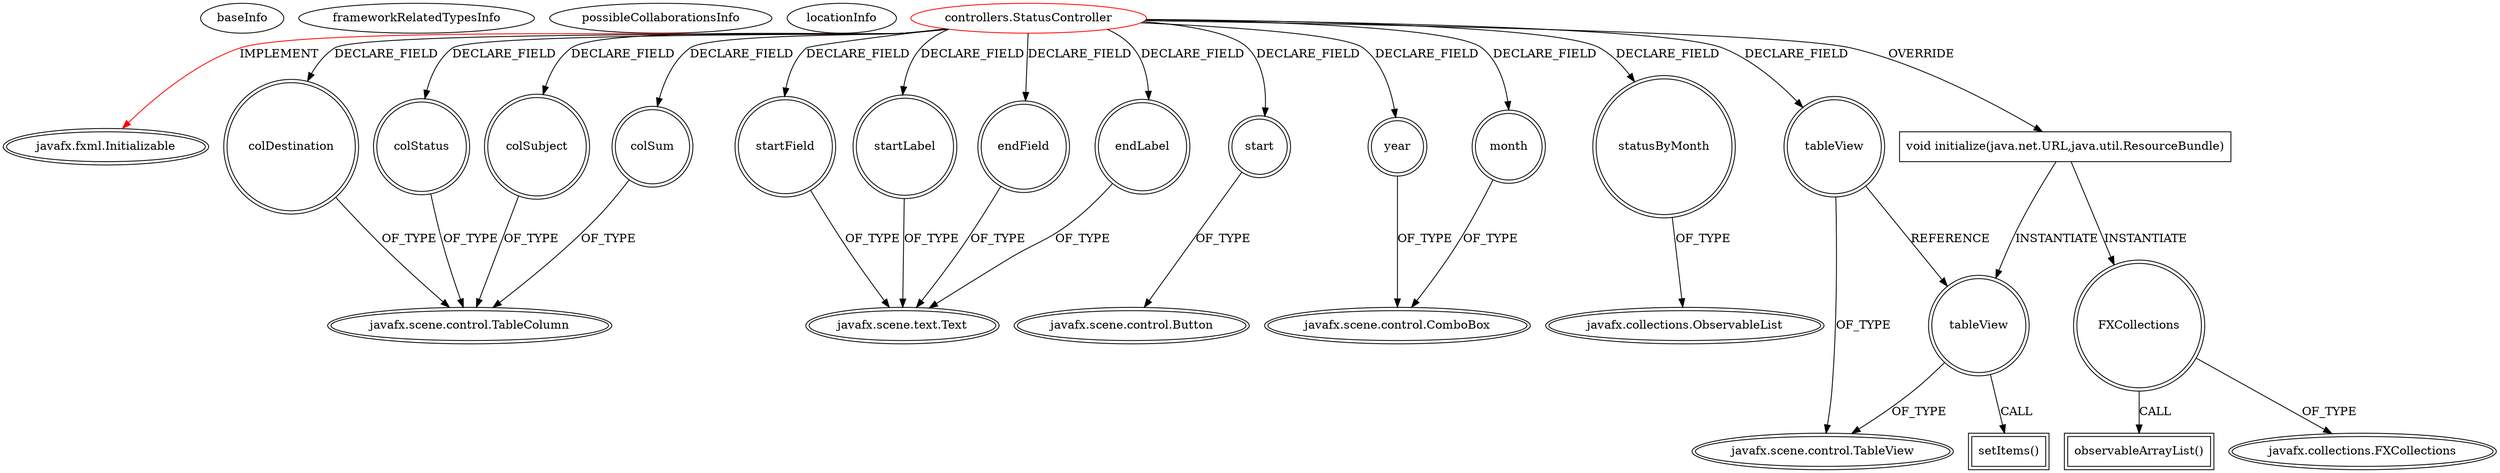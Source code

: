 digraph {
baseInfo[graphId=3574,category="extension_graph",isAnonymous=false,possibleRelation=false]
frameworkRelatedTypesInfo[0="javafx.fxml.Initializable"]
possibleCollaborationsInfo[]
locationInfo[projectName="matanghuy-SPCA",filePath="/matanghuy-SPCA/SPCA-master/SPCA/src/controllers/StatusController.java",contextSignature="StatusController",graphId="3574"]
0[label="controllers.StatusController",vertexType="ROOT_CLIENT_CLASS_DECLARATION",isFrameworkType=false,color=red]
1[label="javafx.fxml.Initializable",vertexType="FRAMEWORK_INTERFACE_TYPE",isFrameworkType=true,peripheries=2]
2[label="colDestination",vertexType="FIELD_DECLARATION",isFrameworkType=true,peripheries=2,shape=circle]
3[label="javafx.scene.control.TableColumn",vertexType="FRAMEWORK_CLASS_TYPE",isFrameworkType=true,peripheries=2]
4[label="colStatus",vertexType="FIELD_DECLARATION",isFrameworkType=true,peripheries=2,shape=circle]
6[label="colSubject",vertexType="FIELD_DECLARATION",isFrameworkType=true,peripheries=2,shape=circle]
8[label="colSum",vertexType="FIELD_DECLARATION",isFrameworkType=true,peripheries=2,shape=circle]
10[label="endField",vertexType="FIELD_DECLARATION",isFrameworkType=true,peripheries=2,shape=circle]
11[label="javafx.scene.text.Text",vertexType="FRAMEWORK_CLASS_TYPE",isFrameworkType=true,peripheries=2]
12[label="endLabel",vertexType="FIELD_DECLARATION",isFrameworkType=true,peripheries=2,shape=circle]
14[label="month",vertexType="FIELD_DECLARATION",isFrameworkType=true,peripheries=2,shape=circle]
15[label="javafx.scene.control.ComboBox",vertexType="FRAMEWORK_CLASS_TYPE",isFrameworkType=true,peripheries=2]
16[label="start",vertexType="FIELD_DECLARATION",isFrameworkType=true,peripheries=2,shape=circle]
17[label="javafx.scene.control.Button",vertexType="FRAMEWORK_CLASS_TYPE",isFrameworkType=true,peripheries=2]
18[label="startField",vertexType="FIELD_DECLARATION",isFrameworkType=true,peripheries=2,shape=circle]
20[label="startLabel",vertexType="FIELD_DECLARATION",isFrameworkType=true,peripheries=2,shape=circle]
22[label="statusByMonth",vertexType="FIELD_DECLARATION",isFrameworkType=true,peripheries=2,shape=circle]
23[label="javafx.collections.ObservableList",vertexType="FRAMEWORK_INTERFACE_TYPE",isFrameworkType=true,peripheries=2]
24[label="tableView",vertexType="FIELD_DECLARATION",isFrameworkType=true,peripheries=2,shape=circle]
25[label="javafx.scene.control.TableView",vertexType="FRAMEWORK_CLASS_TYPE",isFrameworkType=true,peripheries=2]
26[label="year",vertexType="FIELD_DECLARATION",isFrameworkType=true,peripheries=2,shape=circle]
28[label="void initialize(java.net.URL,java.util.ResourceBundle)",vertexType="OVERRIDING_METHOD_DECLARATION",isFrameworkType=false,shape=box]
29[label="FXCollections",vertexType="VARIABLE_EXPRESION",isFrameworkType=true,peripheries=2,shape=circle]
31[label="javafx.collections.FXCollections",vertexType="FRAMEWORK_CLASS_TYPE",isFrameworkType=true,peripheries=2]
30[label="observableArrayList()",vertexType="INSIDE_CALL",isFrameworkType=true,peripheries=2,shape=box]
32[label="tableView",vertexType="VARIABLE_EXPRESION",isFrameworkType=true,peripheries=2,shape=circle]
33[label="setItems()",vertexType="INSIDE_CALL",isFrameworkType=true,peripheries=2,shape=box]
0->1[label="IMPLEMENT",color=red]
0->2[label="DECLARE_FIELD"]
2->3[label="OF_TYPE"]
0->4[label="DECLARE_FIELD"]
4->3[label="OF_TYPE"]
0->6[label="DECLARE_FIELD"]
6->3[label="OF_TYPE"]
0->8[label="DECLARE_FIELD"]
8->3[label="OF_TYPE"]
0->10[label="DECLARE_FIELD"]
10->11[label="OF_TYPE"]
0->12[label="DECLARE_FIELD"]
12->11[label="OF_TYPE"]
0->14[label="DECLARE_FIELD"]
14->15[label="OF_TYPE"]
0->16[label="DECLARE_FIELD"]
16->17[label="OF_TYPE"]
0->18[label="DECLARE_FIELD"]
18->11[label="OF_TYPE"]
0->20[label="DECLARE_FIELD"]
20->11[label="OF_TYPE"]
0->22[label="DECLARE_FIELD"]
22->23[label="OF_TYPE"]
0->24[label="DECLARE_FIELD"]
24->25[label="OF_TYPE"]
0->26[label="DECLARE_FIELD"]
26->15[label="OF_TYPE"]
0->28[label="OVERRIDE"]
28->29[label="INSTANTIATE"]
29->31[label="OF_TYPE"]
29->30[label="CALL"]
28->32[label="INSTANTIATE"]
24->32[label="REFERENCE"]
32->25[label="OF_TYPE"]
32->33[label="CALL"]
}
